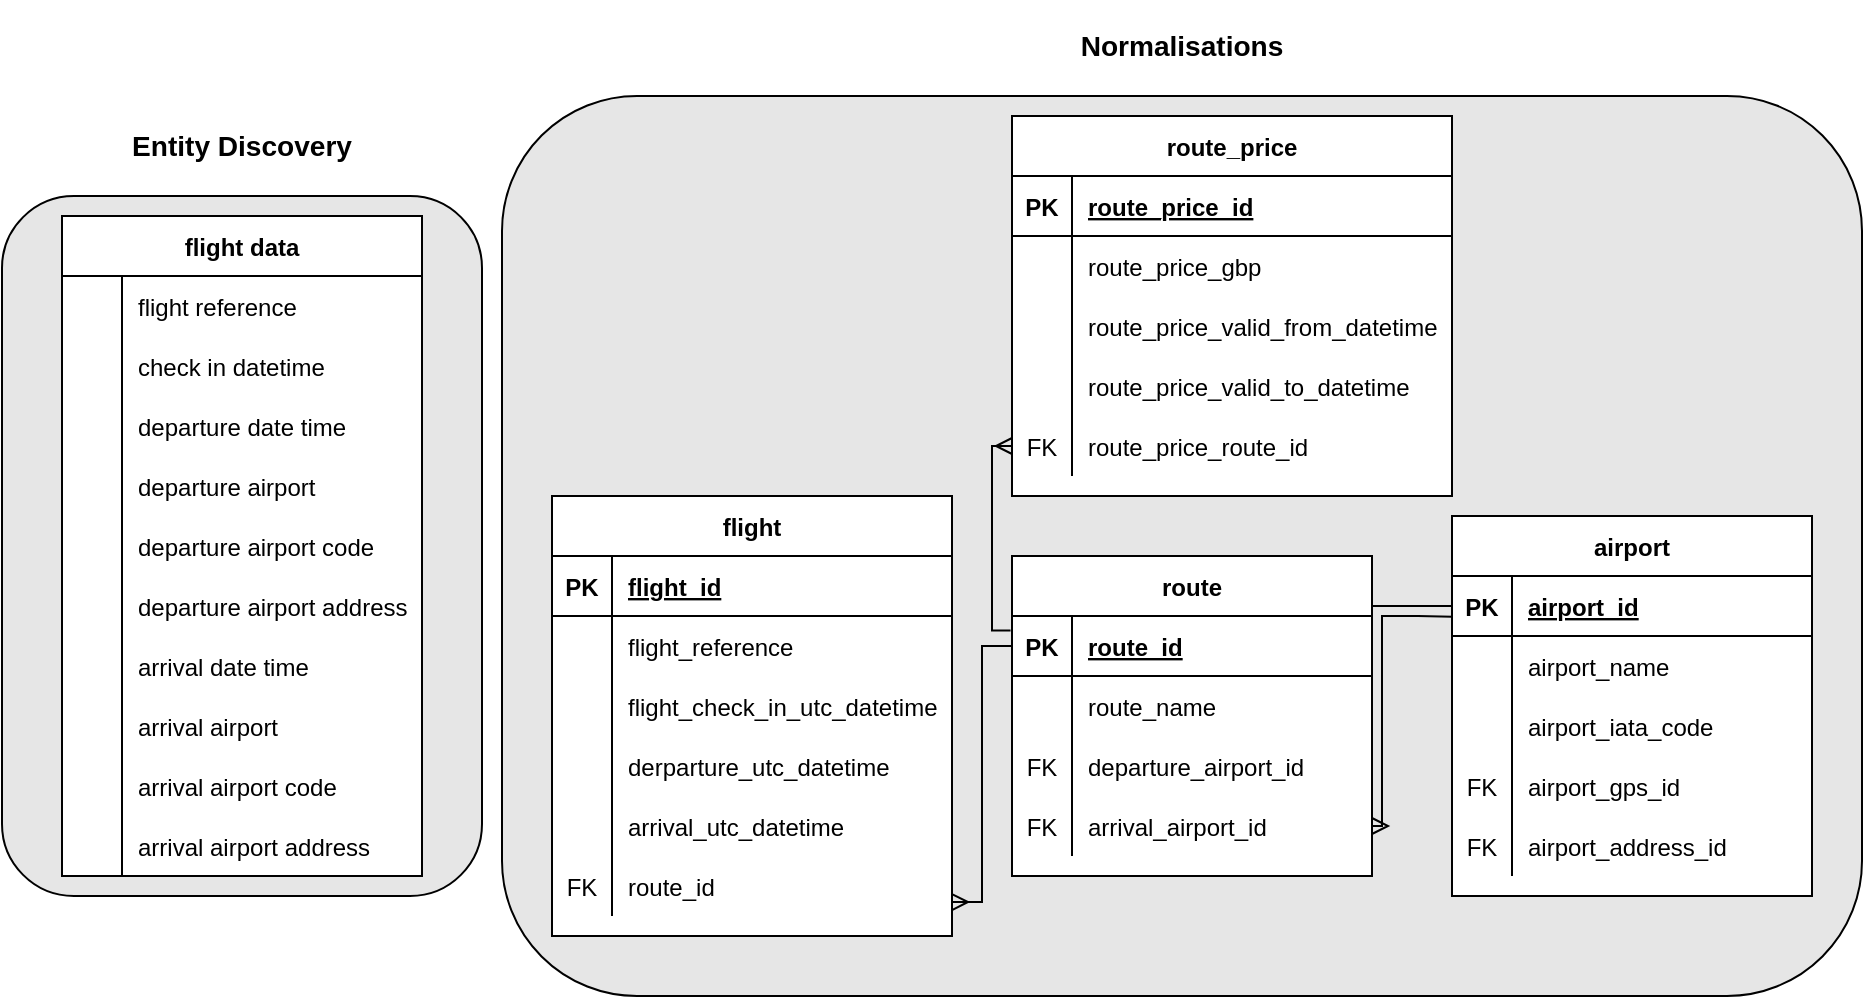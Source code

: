 <mxfile version="20.5.1" type="device"><diagram id="onrmjLiFeZxodjrumrc7" name="Page-1"><mxGraphModel dx="-435" dy="-395" grid="1" gridSize="10" guides="1" tooltips="1" connect="1" arrows="1" fold="1" page="1" pageScale="1" pageWidth="1920" pageHeight="1200" math="0" shadow="0"><root><mxCell id="0"/><mxCell id="1" parent="0"/><mxCell id="4f6ASMX9DTH3uNCFFTC4-154" value="&lt;h3&gt;Normalisations&lt;/h3&gt;" style="rounded=1;whiteSpace=wrap;html=1;labelPosition=center;verticalLabelPosition=top;align=center;verticalAlign=bottom;fillColor=#E6E6E6;" vertex="1" parent="1"><mxGeometry x="2290" y="1930" width="680" height="450" as="geometry"/></mxCell><mxCell id="4f6ASMX9DTH3uNCFFTC4-153" value="&lt;h3&gt;Entity Discovery&lt;/h3&gt;" style="rounded=1;whiteSpace=wrap;html=1;labelPosition=center;verticalLabelPosition=top;align=center;verticalAlign=bottom;labelBackgroundColor=default;fillColor=#E6E6E6;" vertex="1" parent="1"><mxGeometry x="2040" y="1980" width="240" height="350" as="geometry"/></mxCell><mxCell id="4f6ASMX9DTH3uNCFFTC4-64" value="flight data" style="shape=table;startSize=30;container=1;collapsible=1;childLayout=tableLayout;fixedRows=1;rowLines=0;fontStyle=1;align=center;resizeLast=1;swimlaneFillColor=default;" vertex="1" parent="1"><mxGeometry x="2070" y="1990" width="180" height="330" as="geometry"/></mxCell><mxCell id="4f6ASMX9DTH3uNCFFTC4-68" value="" style="shape=tableRow;horizontal=0;startSize=0;swimlaneHead=0;swimlaneBody=0;fillColor=none;collapsible=0;dropTarget=0;points=[[0,0.5],[1,0.5]];portConstraint=eastwest;top=0;left=0;right=0;bottom=0;" vertex="1" parent="4f6ASMX9DTH3uNCFFTC4-64"><mxGeometry y="30" width="180" height="30" as="geometry"/></mxCell><mxCell id="4f6ASMX9DTH3uNCFFTC4-69" value="" style="shape=partialRectangle;connectable=0;fillColor=none;top=0;left=0;bottom=0;right=0;editable=1;overflow=hidden;" vertex="1" parent="4f6ASMX9DTH3uNCFFTC4-68"><mxGeometry width="30" height="30" as="geometry"><mxRectangle width="30" height="30" as="alternateBounds"/></mxGeometry></mxCell><mxCell id="4f6ASMX9DTH3uNCFFTC4-70" value="flight reference" style="shape=partialRectangle;connectable=0;fillColor=none;top=0;left=0;bottom=0;right=0;align=left;spacingLeft=6;overflow=hidden;" vertex="1" parent="4f6ASMX9DTH3uNCFFTC4-68"><mxGeometry x="30" width="150" height="30" as="geometry"><mxRectangle width="150" height="30" as="alternateBounds"/></mxGeometry></mxCell><mxCell id="4f6ASMX9DTH3uNCFFTC4-71" value="" style="shape=tableRow;horizontal=0;startSize=0;swimlaneHead=0;swimlaneBody=0;fillColor=none;collapsible=0;dropTarget=0;points=[[0,0.5],[1,0.5]];portConstraint=eastwest;top=0;left=0;right=0;bottom=0;" vertex="1" parent="4f6ASMX9DTH3uNCFFTC4-64"><mxGeometry y="60" width="180" height="30" as="geometry"/></mxCell><mxCell id="4f6ASMX9DTH3uNCFFTC4-72" value="" style="shape=partialRectangle;connectable=0;fillColor=none;top=0;left=0;bottom=0;right=0;editable=1;overflow=hidden;" vertex="1" parent="4f6ASMX9DTH3uNCFFTC4-71"><mxGeometry width="30" height="30" as="geometry"><mxRectangle width="30" height="30" as="alternateBounds"/></mxGeometry></mxCell><mxCell id="4f6ASMX9DTH3uNCFFTC4-73" value="check in datetime" style="shape=partialRectangle;connectable=0;fillColor=none;top=0;left=0;bottom=0;right=0;align=left;spacingLeft=6;overflow=hidden;" vertex="1" parent="4f6ASMX9DTH3uNCFFTC4-71"><mxGeometry x="30" width="150" height="30" as="geometry"><mxRectangle width="150" height="30" as="alternateBounds"/></mxGeometry></mxCell><mxCell id="4f6ASMX9DTH3uNCFFTC4-74" value="" style="shape=tableRow;horizontal=0;startSize=0;swimlaneHead=0;swimlaneBody=0;fillColor=none;collapsible=0;dropTarget=0;points=[[0,0.5],[1,0.5]];portConstraint=eastwest;top=0;left=0;right=0;bottom=0;" vertex="1" parent="4f6ASMX9DTH3uNCFFTC4-64"><mxGeometry y="90" width="180" height="30" as="geometry"/></mxCell><mxCell id="4f6ASMX9DTH3uNCFFTC4-75" value="" style="shape=partialRectangle;connectable=0;fillColor=none;top=0;left=0;bottom=0;right=0;editable=1;overflow=hidden;" vertex="1" parent="4f6ASMX9DTH3uNCFFTC4-74"><mxGeometry width="30" height="30" as="geometry"><mxRectangle width="30" height="30" as="alternateBounds"/></mxGeometry></mxCell><mxCell id="4f6ASMX9DTH3uNCFFTC4-76" value="departure date time" style="shape=partialRectangle;connectable=0;fillColor=none;top=0;left=0;bottom=0;right=0;align=left;spacingLeft=6;overflow=hidden;" vertex="1" parent="4f6ASMX9DTH3uNCFFTC4-74"><mxGeometry x="30" width="150" height="30" as="geometry"><mxRectangle width="150" height="30" as="alternateBounds"/></mxGeometry></mxCell><mxCell id="4f6ASMX9DTH3uNCFFTC4-80" value="" style="shape=tableRow;horizontal=0;startSize=0;swimlaneHead=0;swimlaneBody=0;fillColor=none;collapsible=0;dropTarget=0;points=[[0,0.5],[1,0.5]];portConstraint=eastwest;top=0;left=0;right=0;bottom=0;" vertex="1" parent="4f6ASMX9DTH3uNCFFTC4-64"><mxGeometry y="120" width="180" height="30" as="geometry"/></mxCell><mxCell id="4f6ASMX9DTH3uNCFFTC4-81" value="" style="shape=partialRectangle;connectable=0;fillColor=none;top=0;left=0;bottom=0;right=0;editable=1;overflow=hidden;" vertex="1" parent="4f6ASMX9DTH3uNCFFTC4-80"><mxGeometry width="30" height="30" as="geometry"><mxRectangle width="30" height="30" as="alternateBounds"/></mxGeometry></mxCell><mxCell id="4f6ASMX9DTH3uNCFFTC4-82" value="departure airport" style="shape=partialRectangle;connectable=0;fillColor=none;top=0;left=0;bottom=0;right=0;align=left;spacingLeft=6;overflow=hidden;" vertex="1" parent="4f6ASMX9DTH3uNCFFTC4-80"><mxGeometry x="30" width="150" height="30" as="geometry"><mxRectangle width="150" height="30" as="alternateBounds"/></mxGeometry></mxCell><mxCell id="4f6ASMX9DTH3uNCFFTC4-86" value="" style="shape=tableRow;horizontal=0;startSize=0;swimlaneHead=0;swimlaneBody=0;fillColor=none;collapsible=0;dropTarget=0;points=[[0,0.5],[1,0.5]];portConstraint=eastwest;top=0;left=0;right=0;bottom=0;" vertex="1" parent="4f6ASMX9DTH3uNCFFTC4-64"><mxGeometry y="150" width="180" height="30" as="geometry"/></mxCell><mxCell id="4f6ASMX9DTH3uNCFFTC4-87" value="" style="shape=partialRectangle;connectable=0;fillColor=none;top=0;left=0;bottom=0;right=0;editable=1;overflow=hidden;" vertex="1" parent="4f6ASMX9DTH3uNCFFTC4-86"><mxGeometry width="30" height="30" as="geometry"><mxRectangle width="30" height="30" as="alternateBounds"/></mxGeometry></mxCell><mxCell id="4f6ASMX9DTH3uNCFFTC4-88" value="departure airport code" style="shape=partialRectangle;connectable=0;fillColor=none;top=0;left=0;bottom=0;right=0;align=left;spacingLeft=6;overflow=hidden;" vertex="1" parent="4f6ASMX9DTH3uNCFFTC4-86"><mxGeometry x="30" width="150" height="30" as="geometry"><mxRectangle width="150" height="30" as="alternateBounds"/></mxGeometry></mxCell><mxCell id="4f6ASMX9DTH3uNCFFTC4-92" value="" style="shape=tableRow;horizontal=0;startSize=0;swimlaneHead=0;swimlaneBody=0;fillColor=none;collapsible=0;dropTarget=0;points=[[0,0.5],[1,0.5]];portConstraint=eastwest;top=0;left=0;right=0;bottom=0;" vertex="1" parent="4f6ASMX9DTH3uNCFFTC4-64"><mxGeometry y="180" width="180" height="30" as="geometry"/></mxCell><mxCell id="4f6ASMX9DTH3uNCFFTC4-93" value="" style="shape=partialRectangle;connectable=0;fillColor=none;top=0;left=0;bottom=0;right=0;editable=1;overflow=hidden;" vertex="1" parent="4f6ASMX9DTH3uNCFFTC4-92"><mxGeometry width="30" height="30" as="geometry"><mxRectangle width="30" height="30" as="alternateBounds"/></mxGeometry></mxCell><mxCell id="4f6ASMX9DTH3uNCFFTC4-94" value="departure airport address" style="shape=partialRectangle;connectable=0;fillColor=none;top=0;left=0;bottom=0;right=0;align=left;spacingLeft=6;overflow=hidden;" vertex="1" parent="4f6ASMX9DTH3uNCFFTC4-92"><mxGeometry x="30" width="150" height="30" as="geometry"><mxRectangle width="150" height="30" as="alternateBounds"/></mxGeometry></mxCell><mxCell id="4f6ASMX9DTH3uNCFFTC4-77" value="" style="shape=tableRow;horizontal=0;startSize=0;swimlaneHead=0;swimlaneBody=0;fillColor=none;collapsible=0;dropTarget=0;points=[[0,0.5],[1,0.5]];portConstraint=eastwest;top=0;left=0;right=0;bottom=0;" vertex="1" parent="4f6ASMX9DTH3uNCFFTC4-64"><mxGeometry y="210" width="180" height="30" as="geometry"/></mxCell><mxCell id="4f6ASMX9DTH3uNCFFTC4-78" value="" style="shape=partialRectangle;connectable=0;fillColor=none;top=0;left=0;bottom=0;right=0;editable=1;overflow=hidden;" vertex="1" parent="4f6ASMX9DTH3uNCFFTC4-77"><mxGeometry width="30" height="30" as="geometry"><mxRectangle width="30" height="30" as="alternateBounds"/></mxGeometry></mxCell><mxCell id="4f6ASMX9DTH3uNCFFTC4-79" value="arrival date time" style="shape=partialRectangle;connectable=0;fillColor=none;top=0;left=0;bottom=0;right=0;align=left;spacingLeft=6;overflow=hidden;" vertex="1" parent="4f6ASMX9DTH3uNCFFTC4-77"><mxGeometry x="30" width="150" height="30" as="geometry"><mxRectangle width="150" height="30" as="alternateBounds"/></mxGeometry></mxCell><mxCell id="4f6ASMX9DTH3uNCFFTC4-83" value="" style="shape=tableRow;horizontal=0;startSize=0;swimlaneHead=0;swimlaneBody=0;fillColor=none;collapsible=0;dropTarget=0;points=[[0,0.5],[1,0.5]];portConstraint=eastwest;top=0;left=0;right=0;bottom=0;" vertex="1" parent="4f6ASMX9DTH3uNCFFTC4-64"><mxGeometry y="240" width="180" height="30" as="geometry"/></mxCell><mxCell id="4f6ASMX9DTH3uNCFFTC4-84" value="" style="shape=partialRectangle;connectable=0;fillColor=none;top=0;left=0;bottom=0;right=0;editable=1;overflow=hidden;" vertex="1" parent="4f6ASMX9DTH3uNCFFTC4-83"><mxGeometry width="30" height="30" as="geometry"><mxRectangle width="30" height="30" as="alternateBounds"/></mxGeometry></mxCell><mxCell id="4f6ASMX9DTH3uNCFFTC4-85" value="arrival airport" style="shape=partialRectangle;connectable=0;fillColor=none;top=0;left=0;bottom=0;right=0;align=left;spacingLeft=6;overflow=hidden;" vertex="1" parent="4f6ASMX9DTH3uNCFFTC4-83"><mxGeometry x="30" width="150" height="30" as="geometry"><mxRectangle width="150" height="30" as="alternateBounds"/></mxGeometry></mxCell><mxCell id="4f6ASMX9DTH3uNCFFTC4-89" value="" style="shape=tableRow;horizontal=0;startSize=0;swimlaneHead=0;swimlaneBody=0;fillColor=none;collapsible=0;dropTarget=0;points=[[0,0.5],[1,0.5]];portConstraint=eastwest;top=0;left=0;right=0;bottom=0;" vertex="1" parent="4f6ASMX9DTH3uNCFFTC4-64"><mxGeometry y="270" width="180" height="30" as="geometry"/></mxCell><mxCell id="4f6ASMX9DTH3uNCFFTC4-90" value="" style="shape=partialRectangle;connectable=0;fillColor=none;top=0;left=0;bottom=0;right=0;editable=1;overflow=hidden;" vertex="1" parent="4f6ASMX9DTH3uNCFFTC4-89"><mxGeometry width="30" height="30" as="geometry"><mxRectangle width="30" height="30" as="alternateBounds"/></mxGeometry></mxCell><mxCell id="4f6ASMX9DTH3uNCFFTC4-91" value="arrival airport code" style="shape=partialRectangle;connectable=0;fillColor=none;top=0;left=0;bottom=0;right=0;align=left;spacingLeft=6;overflow=hidden;" vertex="1" parent="4f6ASMX9DTH3uNCFFTC4-89"><mxGeometry x="30" width="150" height="30" as="geometry"><mxRectangle width="150" height="30" as="alternateBounds"/></mxGeometry></mxCell><mxCell id="4f6ASMX9DTH3uNCFFTC4-95" value="" style="shape=tableRow;horizontal=0;startSize=0;swimlaneHead=0;swimlaneBody=0;fillColor=none;collapsible=0;dropTarget=0;points=[[0,0.5],[1,0.5]];portConstraint=eastwest;top=0;left=0;right=0;bottom=0;" vertex="1" parent="4f6ASMX9DTH3uNCFFTC4-64"><mxGeometry y="300" width="180" height="30" as="geometry"/></mxCell><mxCell id="4f6ASMX9DTH3uNCFFTC4-96" value="" style="shape=partialRectangle;connectable=0;fillColor=none;top=0;left=0;bottom=0;right=0;editable=1;overflow=hidden;" vertex="1" parent="4f6ASMX9DTH3uNCFFTC4-95"><mxGeometry width="30" height="30" as="geometry"><mxRectangle width="30" height="30" as="alternateBounds"/></mxGeometry></mxCell><mxCell id="4f6ASMX9DTH3uNCFFTC4-97" value="arrival airport address" style="shape=partialRectangle;connectable=0;fillColor=none;top=0;left=0;bottom=0;right=0;align=left;spacingLeft=6;overflow=hidden;" vertex="1" parent="4f6ASMX9DTH3uNCFFTC4-95"><mxGeometry x="30" width="150" height="30" as="geometry"><mxRectangle width="150" height="30" as="alternateBounds"/></mxGeometry></mxCell><mxCell id="4f6ASMX9DTH3uNCFFTC4-98" value="" style="fontSize=12;html=1;endArrow=none;endFill=0;rounded=0;entryX=0;entryY=0.5;entryDx=0;entryDy=0;exitX=1;exitY=0.767;exitDx=0;exitDy=0;exitPerimeter=0;edgeStyle=orthogonalEdgeStyle;startArrow=ERmany;startFill=0;" edge="1" parent="1" source="4f6ASMX9DTH3uNCFFTC4-130" target="4f6ASMX9DTH3uNCFFTC4-102"><mxGeometry width="100" height="100" relative="1" as="geometry"><mxPoint x="2350" y="2350" as="sourcePoint"/><mxPoint x="2530" y="2290" as="targetPoint"/></mxGeometry></mxCell><mxCell id="4f6ASMX9DTH3uNCFFTC4-99" value="" style="fontSize=12;html=1;endArrow=none;endFill=0;rounded=0;entryX=0;entryY=0.5;entryDx=0;entryDy=0;edgeStyle=orthogonalEdgeStyle;exitX=1;exitY=0.5;exitDx=0;exitDy=0;startArrow=ERmany;startFill=0;" edge="1" parent="1" source="4f6ASMX9DTH3uNCFFTC4-108" target="4f6ASMX9DTH3uNCFFTC4-135"><mxGeometry width="100" height="100" relative="1" as="geometry"><mxPoint x="2710" y="2285" as="sourcePoint"/><mxPoint x="2831.47" y="2339.87" as="targetPoint"/><Array as="points"><mxPoint x="2720" y="2265"/><mxPoint x="2720" y="2185"/></Array></mxGeometry></mxCell><mxCell id="4f6ASMX9DTH3uNCFFTC4-100" value="" style="fontSize=12;html=1;endArrow=none;endFill=0;rounded=0;entryX=0.002;entryY=0.681;entryDx=0;entryDy=0;entryPerimeter=0;edgeStyle=orthogonalEdgeStyle;exitX=1;exitY=0.5;exitDx=0;exitDy=0;startArrow=ERmany;startFill=0;" edge="1" parent="1" source="4f6ASMX9DTH3uNCFFTC4-111" target="4f6ASMX9DTH3uNCFFTC4-135"><mxGeometry width="100" height="100" relative="1" as="geometry"><mxPoint x="2790" y="2370" as="sourcePoint"/><mxPoint x="2832.745" y="2349.56" as="targetPoint"/><Array as="points"><mxPoint x="2730" y="2295"/><mxPoint x="2730" y="2190"/><mxPoint x="2748" y="2190"/></Array></mxGeometry></mxCell><mxCell id="4f6ASMX9DTH3uNCFFTC4-101" value="route" style="shape=table;startSize=30;container=1;collapsible=1;childLayout=tableLayout;fixedRows=1;rowLines=0;fontStyle=1;align=center;resizeLast=1;fillColor=#FFFFFF;swimlaneFillColor=default;" vertex="1" parent="1"><mxGeometry x="2545" y="2160" width="180" height="160" as="geometry"/></mxCell><mxCell id="4f6ASMX9DTH3uNCFFTC4-102" value="" style="shape=tableRow;horizontal=0;startSize=0;swimlaneHead=0;swimlaneBody=0;fillColor=none;collapsible=0;dropTarget=0;points=[[0,0.5],[1,0.5]];portConstraint=eastwest;top=0;left=0;right=0;bottom=1;" vertex="1" parent="4f6ASMX9DTH3uNCFFTC4-101"><mxGeometry y="30" width="180" height="30" as="geometry"/></mxCell><mxCell id="4f6ASMX9DTH3uNCFFTC4-103" value="PK" style="shape=partialRectangle;connectable=0;fillColor=none;top=0;left=0;bottom=0;right=0;fontStyle=1;overflow=hidden;" vertex="1" parent="4f6ASMX9DTH3uNCFFTC4-102"><mxGeometry width="30" height="30" as="geometry"><mxRectangle width="30" height="30" as="alternateBounds"/></mxGeometry></mxCell><mxCell id="4f6ASMX9DTH3uNCFFTC4-104" value="route_id" style="shape=partialRectangle;connectable=0;fillColor=none;top=0;left=0;bottom=0;right=0;align=left;spacingLeft=6;fontStyle=5;overflow=hidden;" vertex="1" parent="4f6ASMX9DTH3uNCFFTC4-102"><mxGeometry x="30" width="150" height="30" as="geometry"><mxRectangle width="150" height="30" as="alternateBounds"/></mxGeometry></mxCell><mxCell id="4f6ASMX9DTH3uNCFFTC4-105" value="" style="shape=tableRow;horizontal=0;startSize=0;swimlaneHead=0;swimlaneBody=0;fillColor=none;collapsible=0;dropTarget=0;points=[[0,0.5],[1,0.5]];portConstraint=eastwest;top=0;left=0;right=0;bottom=0;" vertex="1" parent="4f6ASMX9DTH3uNCFFTC4-101"><mxGeometry y="60" width="180" height="30" as="geometry"/></mxCell><mxCell id="4f6ASMX9DTH3uNCFFTC4-106" value="" style="shape=partialRectangle;connectable=0;fillColor=none;top=0;left=0;bottom=0;right=0;editable=1;overflow=hidden;" vertex="1" parent="4f6ASMX9DTH3uNCFFTC4-105"><mxGeometry width="30" height="30" as="geometry"><mxRectangle width="30" height="30" as="alternateBounds"/></mxGeometry></mxCell><mxCell id="4f6ASMX9DTH3uNCFFTC4-107" value="route_name" style="shape=partialRectangle;connectable=0;fillColor=none;top=0;left=0;bottom=0;right=0;align=left;spacingLeft=6;overflow=hidden;" vertex="1" parent="4f6ASMX9DTH3uNCFFTC4-105"><mxGeometry x="30" width="150" height="30" as="geometry"><mxRectangle width="150" height="30" as="alternateBounds"/></mxGeometry></mxCell><mxCell id="4f6ASMX9DTH3uNCFFTC4-108" value="" style="shape=tableRow;horizontal=0;startSize=0;swimlaneHead=0;swimlaneBody=0;fillColor=none;collapsible=0;dropTarget=0;points=[[0,0.5],[1,0.5]];portConstraint=eastwest;top=0;left=0;right=0;bottom=0;" vertex="1" parent="4f6ASMX9DTH3uNCFFTC4-101"><mxGeometry y="90" width="180" height="30" as="geometry"/></mxCell><mxCell id="4f6ASMX9DTH3uNCFFTC4-109" value="FK" style="shape=partialRectangle;connectable=0;fillColor=none;top=0;left=0;bottom=0;right=0;editable=1;overflow=hidden;" vertex="1" parent="4f6ASMX9DTH3uNCFFTC4-108"><mxGeometry width="30" height="30" as="geometry"><mxRectangle width="30" height="30" as="alternateBounds"/></mxGeometry></mxCell><mxCell id="4f6ASMX9DTH3uNCFFTC4-110" value="departure_airport_id" style="shape=partialRectangle;connectable=0;fillColor=none;top=0;left=0;bottom=0;right=0;align=left;spacingLeft=6;overflow=hidden;" vertex="1" parent="4f6ASMX9DTH3uNCFFTC4-108"><mxGeometry x="30" width="150" height="30" as="geometry"><mxRectangle width="150" height="30" as="alternateBounds"/></mxGeometry></mxCell><mxCell id="4f6ASMX9DTH3uNCFFTC4-111" value="" style="shape=tableRow;horizontal=0;startSize=0;swimlaneHead=0;swimlaneBody=0;fillColor=none;collapsible=0;dropTarget=0;points=[[0,0.5],[1,0.5]];portConstraint=eastwest;top=0;left=0;right=0;bottom=0;" vertex="1" parent="4f6ASMX9DTH3uNCFFTC4-101"><mxGeometry y="120" width="180" height="30" as="geometry"/></mxCell><mxCell id="4f6ASMX9DTH3uNCFFTC4-112" value="FK" style="shape=partialRectangle;connectable=0;fillColor=none;top=0;left=0;bottom=0;right=0;editable=1;overflow=hidden;" vertex="1" parent="4f6ASMX9DTH3uNCFFTC4-111"><mxGeometry width="30" height="30" as="geometry"><mxRectangle width="30" height="30" as="alternateBounds"/></mxGeometry></mxCell><mxCell id="4f6ASMX9DTH3uNCFFTC4-113" value="arrival_airport_id" style="shape=partialRectangle;connectable=0;fillColor=none;top=0;left=0;bottom=0;right=0;align=left;spacingLeft=6;overflow=hidden;" vertex="1" parent="4f6ASMX9DTH3uNCFFTC4-111"><mxGeometry x="30" width="150" height="30" as="geometry"><mxRectangle width="150" height="30" as="alternateBounds"/></mxGeometry></mxCell><mxCell id="4f6ASMX9DTH3uNCFFTC4-114" value="flight" style="shape=table;startSize=30;container=1;collapsible=1;childLayout=tableLayout;fixedRows=1;rowLines=0;fontStyle=1;align=center;resizeLast=1;fillColor=#FFFFFF;swimlaneFillColor=default;" vertex="1" parent="1"><mxGeometry x="2315" y="2130" width="200" height="220" as="geometry"/></mxCell><mxCell id="4f6ASMX9DTH3uNCFFTC4-115" value="" style="shape=tableRow;horizontal=0;startSize=0;swimlaneHead=0;swimlaneBody=0;fillColor=none;collapsible=0;dropTarget=0;points=[[0,0.5],[1,0.5]];portConstraint=eastwest;top=0;left=0;right=0;bottom=1;" vertex="1" parent="4f6ASMX9DTH3uNCFFTC4-114"><mxGeometry y="30" width="200" height="30" as="geometry"/></mxCell><mxCell id="4f6ASMX9DTH3uNCFFTC4-116" value="PK" style="shape=partialRectangle;connectable=0;fillColor=none;top=0;left=0;bottom=0;right=0;fontStyle=1;overflow=hidden;" vertex="1" parent="4f6ASMX9DTH3uNCFFTC4-115"><mxGeometry width="30" height="30" as="geometry"><mxRectangle width="30" height="30" as="alternateBounds"/></mxGeometry></mxCell><mxCell id="4f6ASMX9DTH3uNCFFTC4-117" value="flight_id" style="shape=partialRectangle;connectable=0;fillColor=none;top=0;left=0;bottom=0;right=0;align=left;spacingLeft=6;fontStyle=5;overflow=hidden;" vertex="1" parent="4f6ASMX9DTH3uNCFFTC4-115"><mxGeometry x="30" width="170" height="30" as="geometry"><mxRectangle width="170" height="30" as="alternateBounds"/></mxGeometry></mxCell><mxCell id="4f6ASMX9DTH3uNCFFTC4-118" value="" style="shape=tableRow;horizontal=0;startSize=0;swimlaneHead=0;swimlaneBody=0;fillColor=none;collapsible=0;dropTarget=0;points=[[0,0.5],[1,0.5]];portConstraint=eastwest;top=0;left=0;right=0;bottom=0;" vertex="1" parent="4f6ASMX9DTH3uNCFFTC4-114"><mxGeometry y="60" width="200" height="30" as="geometry"/></mxCell><mxCell id="4f6ASMX9DTH3uNCFFTC4-119" value="" style="shape=partialRectangle;connectable=0;fillColor=none;top=0;left=0;bottom=0;right=0;editable=1;overflow=hidden;" vertex="1" parent="4f6ASMX9DTH3uNCFFTC4-118"><mxGeometry width="30" height="30" as="geometry"><mxRectangle width="30" height="30" as="alternateBounds"/></mxGeometry></mxCell><mxCell id="4f6ASMX9DTH3uNCFFTC4-120" value="flight_reference" style="shape=partialRectangle;connectable=0;fillColor=none;top=0;left=0;bottom=0;right=0;align=left;spacingLeft=6;overflow=hidden;" vertex="1" parent="4f6ASMX9DTH3uNCFFTC4-118"><mxGeometry x="30" width="170" height="30" as="geometry"><mxRectangle width="170" height="30" as="alternateBounds"/></mxGeometry></mxCell><mxCell id="4f6ASMX9DTH3uNCFFTC4-121" value="" style="shape=tableRow;horizontal=0;startSize=0;swimlaneHead=0;swimlaneBody=0;fillColor=none;collapsible=0;dropTarget=0;points=[[0,0.5],[1,0.5]];portConstraint=eastwest;top=0;left=0;right=0;bottom=0;" vertex="1" parent="4f6ASMX9DTH3uNCFFTC4-114"><mxGeometry y="90" width="200" height="30" as="geometry"/></mxCell><mxCell id="4f6ASMX9DTH3uNCFFTC4-122" value="" style="shape=partialRectangle;connectable=0;fillColor=none;top=0;left=0;bottom=0;right=0;editable=1;overflow=hidden;" vertex="1" parent="4f6ASMX9DTH3uNCFFTC4-121"><mxGeometry width="30" height="30" as="geometry"><mxRectangle width="30" height="30" as="alternateBounds"/></mxGeometry></mxCell><mxCell id="4f6ASMX9DTH3uNCFFTC4-123" value="flight_check_in_utc_datetime" style="shape=partialRectangle;connectable=0;fillColor=none;top=0;left=0;bottom=0;right=0;align=left;spacingLeft=6;overflow=hidden;" vertex="1" parent="4f6ASMX9DTH3uNCFFTC4-121"><mxGeometry x="30" width="170" height="30" as="geometry"><mxRectangle width="170" height="30" as="alternateBounds"/></mxGeometry></mxCell><mxCell id="4f6ASMX9DTH3uNCFFTC4-124" value="" style="shape=tableRow;horizontal=0;startSize=0;swimlaneHead=0;swimlaneBody=0;fillColor=none;collapsible=0;dropTarget=0;points=[[0,0.5],[1,0.5]];portConstraint=eastwest;top=0;left=0;right=0;bottom=0;" vertex="1" parent="4f6ASMX9DTH3uNCFFTC4-114"><mxGeometry y="120" width="200" height="30" as="geometry"/></mxCell><mxCell id="4f6ASMX9DTH3uNCFFTC4-125" value="" style="shape=partialRectangle;connectable=0;fillColor=none;top=0;left=0;bottom=0;right=0;editable=1;overflow=hidden;" vertex="1" parent="4f6ASMX9DTH3uNCFFTC4-124"><mxGeometry width="30" height="30" as="geometry"><mxRectangle width="30" height="30" as="alternateBounds"/></mxGeometry></mxCell><mxCell id="4f6ASMX9DTH3uNCFFTC4-126" value="derparture_utc_datetime" style="shape=partialRectangle;connectable=0;fillColor=none;top=0;left=0;bottom=0;right=0;align=left;spacingLeft=6;overflow=hidden;" vertex="1" parent="4f6ASMX9DTH3uNCFFTC4-124"><mxGeometry x="30" width="170" height="30" as="geometry"><mxRectangle width="170" height="30" as="alternateBounds"/></mxGeometry></mxCell><mxCell id="4f6ASMX9DTH3uNCFFTC4-127" value="" style="shape=tableRow;horizontal=0;startSize=0;swimlaneHead=0;swimlaneBody=0;fillColor=none;collapsible=0;dropTarget=0;points=[[0,0.5],[1,0.5]];portConstraint=eastwest;top=0;left=0;right=0;bottom=0;" vertex="1" parent="4f6ASMX9DTH3uNCFFTC4-114"><mxGeometry y="150" width="200" height="30" as="geometry"/></mxCell><mxCell id="4f6ASMX9DTH3uNCFFTC4-128" value="" style="shape=partialRectangle;connectable=0;fillColor=none;top=0;left=0;bottom=0;right=0;editable=1;overflow=hidden;" vertex="1" parent="4f6ASMX9DTH3uNCFFTC4-127"><mxGeometry width="30" height="30" as="geometry"><mxRectangle width="30" height="30" as="alternateBounds"/></mxGeometry></mxCell><mxCell id="4f6ASMX9DTH3uNCFFTC4-129" value="arrival_utc_datetime" style="shape=partialRectangle;connectable=0;fillColor=none;top=0;left=0;bottom=0;right=0;align=left;spacingLeft=6;overflow=hidden;" vertex="1" parent="4f6ASMX9DTH3uNCFFTC4-127"><mxGeometry x="30" width="170" height="30" as="geometry"><mxRectangle width="170" height="30" as="alternateBounds"/></mxGeometry></mxCell><mxCell id="4f6ASMX9DTH3uNCFFTC4-130" value="" style="shape=tableRow;horizontal=0;startSize=0;swimlaneHead=0;swimlaneBody=0;fillColor=none;collapsible=0;dropTarget=0;points=[[0,0.5],[1,0.5]];portConstraint=eastwest;top=0;left=0;right=0;bottom=0;" vertex="1" parent="4f6ASMX9DTH3uNCFFTC4-114"><mxGeometry y="180" width="200" height="30" as="geometry"/></mxCell><mxCell id="4f6ASMX9DTH3uNCFFTC4-131" value="FK" style="shape=partialRectangle;connectable=0;fillColor=none;top=0;left=0;bottom=0;right=0;editable=1;overflow=hidden;" vertex="1" parent="4f6ASMX9DTH3uNCFFTC4-130"><mxGeometry width="30" height="30" as="geometry"><mxRectangle width="30" height="30" as="alternateBounds"/></mxGeometry></mxCell><mxCell id="4f6ASMX9DTH3uNCFFTC4-132" value="route_id" style="shape=partialRectangle;connectable=0;fillColor=none;top=0;left=0;bottom=0;right=0;align=left;spacingLeft=6;overflow=hidden;" vertex="1" parent="4f6ASMX9DTH3uNCFFTC4-130"><mxGeometry x="30" width="170" height="30" as="geometry"><mxRectangle width="170" height="30" as="alternateBounds"/></mxGeometry></mxCell><mxCell id="4f6ASMX9DTH3uNCFFTC4-134" value="airport" style="shape=table;startSize=30;container=1;collapsible=1;childLayout=tableLayout;fixedRows=1;rowLines=0;fontStyle=1;align=center;resizeLast=1;fillColor=#FFFFFF;swimlaneFillColor=default;" vertex="1" parent="1"><mxGeometry x="2765" y="2140" width="180" height="190" as="geometry"/></mxCell><mxCell id="4f6ASMX9DTH3uNCFFTC4-135" value="" style="shape=tableRow;horizontal=0;startSize=0;swimlaneHead=0;swimlaneBody=0;fillColor=none;collapsible=0;dropTarget=0;points=[[0,0.5],[1,0.5]];portConstraint=eastwest;top=0;left=0;right=0;bottom=1;" vertex="1" parent="4f6ASMX9DTH3uNCFFTC4-134"><mxGeometry y="30" width="180" height="30" as="geometry"/></mxCell><mxCell id="4f6ASMX9DTH3uNCFFTC4-136" value="PK" style="shape=partialRectangle;connectable=0;fillColor=none;top=0;left=0;bottom=0;right=0;fontStyle=1;overflow=hidden;" vertex="1" parent="4f6ASMX9DTH3uNCFFTC4-135"><mxGeometry width="30" height="30" as="geometry"><mxRectangle width="30" height="30" as="alternateBounds"/></mxGeometry></mxCell><mxCell id="4f6ASMX9DTH3uNCFFTC4-137" value="airport_id" style="shape=partialRectangle;connectable=0;fillColor=none;top=0;left=0;bottom=0;right=0;align=left;spacingLeft=6;fontStyle=5;overflow=hidden;" vertex="1" parent="4f6ASMX9DTH3uNCFFTC4-135"><mxGeometry x="30" width="150" height="30" as="geometry"><mxRectangle width="150" height="30" as="alternateBounds"/></mxGeometry></mxCell><mxCell id="4f6ASMX9DTH3uNCFFTC4-138" value="" style="shape=tableRow;horizontal=0;startSize=0;swimlaneHead=0;swimlaneBody=0;fillColor=none;collapsible=0;dropTarget=0;points=[[0,0.5],[1,0.5]];portConstraint=eastwest;top=0;left=0;right=0;bottom=0;" vertex="1" parent="4f6ASMX9DTH3uNCFFTC4-134"><mxGeometry y="60" width="180" height="30" as="geometry"/></mxCell><mxCell id="4f6ASMX9DTH3uNCFFTC4-139" value="" style="shape=partialRectangle;connectable=0;fillColor=none;top=0;left=0;bottom=0;right=0;editable=1;overflow=hidden;" vertex="1" parent="4f6ASMX9DTH3uNCFFTC4-138"><mxGeometry width="30" height="30" as="geometry"><mxRectangle width="30" height="30" as="alternateBounds"/></mxGeometry></mxCell><mxCell id="4f6ASMX9DTH3uNCFFTC4-140" value="airport_name" style="shape=partialRectangle;connectable=0;fillColor=none;top=0;left=0;bottom=0;right=0;align=left;spacingLeft=6;overflow=hidden;" vertex="1" parent="4f6ASMX9DTH3uNCFFTC4-138"><mxGeometry x="30" width="150" height="30" as="geometry"><mxRectangle width="150" height="30" as="alternateBounds"/></mxGeometry></mxCell><mxCell id="4f6ASMX9DTH3uNCFFTC4-141" value="" style="shape=tableRow;horizontal=0;startSize=0;swimlaneHead=0;swimlaneBody=0;fillColor=none;collapsible=0;dropTarget=0;points=[[0,0.5],[1,0.5]];portConstraint=eastwest;top=0;left=0;right=0;bottom=0;" vertex="1" parent="4f6ASMX9DTH3uNCFFTC4-134"><mxGeometry y="90" width="180" height="30" as="geometry"/></mxCell><mxCell id="4f6ASMX9DTH3uNCFFTC4-142" value="" style="shape=partialRectangle;connectable=0;fillColor=none;top=0;left=0;bottom=0;right=0;editable=1;overflow=hidden;" vertex="1" parent="4f6ASMX9DTH3uNCFFTC4-141"><mxGeometry width="30" height="30" as="geometry"><mxRectangle width="30" height="30" as="alternateBounds"/></mxGeometry></mxCell><mxCell id="4f6ASMX9DTH3uNCFFTC4-143" value="airport_iata_code" style="shape=partialRectangle;connectable=0;fillColor=none;top=0;left=0;bottom=0;right=0;align=left;spacingLeft=6;overflow=hidden;" vertex="1" parent="4f6ASMX9DTH3uNCFFTC4-141"><mxGeometry x="30" width="150" height="30" as="geometry"><mxRectangle width="150" height="30" as="alternateBounds"/></mxGeometry></mxCell><mxCell id="4f6ASMX9DTH3uNCFFTC4-144" value="" style="shape=tableRow;horizontal=0;startSize=0;swimlaneHead=0;swimlaneBody=0;fillColor=none;collapsible=0;dropTarget=0;points=[[0,0.5],[1,0.5]];portConstraint=eastwest;top=0;left=0;right=0;bottom=0;" vertex="1" parent="4f6ASMX9DTH3uNCFFTC4-134"><mxGeometry y="120" width="180" height="30" as="geometry"/></mxCell><mxCell id="4f6ASMX9DTH3uNCFFTC4-145" value="FK" style="shape=partialRectangle;connectable=0;fillColor=none;top=0;left=0;bottom=0;right=0;editable=1;overflow=hidden;" vertex="1" parent="4f6ASMX9DTH3uNCFFTC4-144"><mxGeometry width="30" height="30" as="geometry"><mxRectangle width="30" height="30" as="alternateBounds"/></mxGeometry></mxCell><mxCell id="4f6ASMX9DTH3uNCFFTC4-146" value="airport_gps_id" style="shape=partialRectangle;connectable=0;fillColor=none;top=0;left=0;bottom=0;right=0;align=left;spacingLeft=6;overflow=hidden;" vertex="1" parent="4f6ASMX9DTH3uNCFFTC4-144"><mxGeometry x="30" width="150" height="30" as="geometry"><mxRectangle width="150" height="30" as="alternateBounds"/></mxGeometry></mxCell><mxCell id="4f6ASMX9DTH3uNCFFTC4-147" value="" style="shape=tableRow;horizontal=0;startSize=0;swimlaneHead=0;swimlaneBody=0;fillColor=none;collapsible=0;dropTarget=0;points=[[0,0.5],[1,0.5]];portConstraint=eastwest;top=0;left=0;right=0;bottom=0;" vertex="1" parent="4f6ASMX9DTH3uNCFFTC4-134"><mxGeometry y="150" width="180" height="30" as="geometry"/></mxCell><mxCell id="4f6ASMX9DTH3uNCFFTC4-148" value="FK" style="shape=partialRectangle;connectable=0;fillColor=none;top=0;left=0;bottom=0;right=0;editable=1;overflow=hidden;" vertex="1" parent="4f6ASMX9DTH3uNCFFTC4-147"><mxGeometry width="30" height="30" as="geometry"><mxRectangle width="30" height="30" as="alternateBounds"/></mxGeometry></mxCell><mxCell id="4f6ASMX9DTH3uNCFFTC4-149" value="airport_address_id" style="shape=partialRectangle;connectable=0;fillColor=none;top=0;left=0;bottom=0;right=0;align=left;spacingLeft=6;overflow=hidden;" vertex="1" parent="4f6ASMX9DTH3uNCFFTC4-147"><mxGeometry x="30" width="150" height="30" as="geometry"><mxRectangle width="150" height="30" as="alternateBounds"/></mxGeometry></mxCell><mxCell id="4f6ASMX9DTH3uNCFFTC4-157" value="route_price" style="shape=table;startSize=30;container=1;collapsible=1;childLayout=tableLayout;fixedRows=1;rowLines=0;fontStyle=1;align=center;resizeLast=1;fillColor=#FFFFFF;swimlaneFillColor=default;" vertex="1" parent="1"><mxGeometry x="2545" y="1940" width="220" height="190" as="geometry"/></mxCell><mxCell id="4f6ASMX9DTH3uNCFFTC4-158" value="" style="shape=tableRow;horizontal=0;startSize=0;swimlaneHead=0;swimlaneBody=0;fillColor=none;collapsible=0;dropTarget=0;points=[[0,0.5],[1,0.5]];portConstraint=eastwest;top=0;left=0;right=0;bottom=1;" vertex="1" parent="4f6ASMX9DTH3uNCFFTC4-157"><mxGeometry y="30" width="220" height="30" as="geometry"/></mxCell><mxCell id="4f6ASMX9DTH3uNCFFTC4-159" value="PK" style="shape=partialRectangle;connectable=0;fillColor=none;top=0;left=0;bottom=0;right=0;fontStyle=1;overflow=hidden;" vertex="1" parent="4f6ASMX9DTH3uNCFFTC4-158"><mxGeometry width="30" height="30" as="geometry"><mxRectangle width="30" height="30" as="alternateBounds"/></mxGeometry></mxCell><mxCell id="4f6ASMX9DTH3uNCFFTC4-160" value="route_price_id" style="shape=partialRectangle;connectable=0;fillColor=none;top=0;left=0;bottom=0;right=0;align=left;spacingLeft=6;fontStyle=5;overflow=hidden;" vertex="1" parent="4f6ASMX9DTH3uNCFFTC4-158"><mxGeometry x="30" width="190" height="30" as="geometry"><mxRectangle width="190" height="30" as="alternateBounds"/></mxGeometry></mxCell><mxCell id="4f6ASMX9DTH3uNCFFTC4-161" value="" style="shape=tableRow;horizontal=0;startSize=0;swimlaneHead=0;swimlaneBody=0;fillColor=none;collapsible=0;dropTarget=0;points=[[0,0.5],[1,0.5]];portConstraint=eastwest;top=0;left=0;right=0;bottom=0;" vertex="1" parent="4f6ASMX9DTH3uNCFFTC4-157"><mxGeometry y="60" width="220" height="30" as="geometry"/></mxCell><mxCell id="4f6ASMX9DTH3uNCFFTC4-162" value="" style="shape=partialRectangle;connectable=0;fillColor=none;top=0;left=0;bottom=0;right=0;editable=1;overflow=hidden;" vertex="1" parent="4f6ASMX9DTH3uNCFFTC4-161"><mxGeometry width="30" height="30" as="geometry"><mxRectangle width="30" height="30" as="alternateBounds"/></mxGeometry></mxCell><mxCell id="4f6ASMX9DTH3uNCFFTC4-163" value="route_price_gbp" style="shape=partialRectangle;connectable=0;fillColor=none;top=0;left=0;bottom=0;right=0;align=left;spacingLeft=6;overflow=hidden;" vertex="1" parent="4f6ASMX9DTH3uNCFFTC4-161"><mxGeometry x="30" width="190" height="30" as="geometry"><mxRectangle width="190" height="30" as="alternateBounds"/></mxGeometry></mxCell><mxCell id="4f6ASMX9DTH3uNCFFTC4-164" value="" style="shape=tableRow;horizontal=0;startSize=0;swimlaneHead=0;swimlaneBody=0;fillColor=none;collapsible=0;dropTarget=0;points=[[0,0.5],[1,0.5]];portConstraint=eastwest;top=0;left=0;right=0;bottom=0;" vertex="1" parent="4f6ASMX9DTH3uNCFFTC4-157"><mxGeometry y="90" width="220" height="30" as="geometry"/></mxCell><mxCell id="4f6ASMX9DTH3uNCFFTC4-165" value="" style="shape=partialRectangle;connectable=0;fillColor=none;top=0;left=0;bottom=0;right=0;editable=1;overflow=hidden;" vertex="1" parent="4f6ASMX9DTH3uNCFFTC4-164"><mxGeometry width="30" height="30" as="geometry"><mxRectangle width="30" height="30" as="alternateBounds"/></mxGeometry></mxCell><mxCell id="4f6ASMX9DTH3uNCFFTC4-166" value="route_price_valid_from_datetime" style="shape=partialRectangle;connectable=0;fillColor=none;top=0;left=0;bottom=0;right=0;align=left;spacingLeft=6;overflow=hidden;" vertex="1" parent="4f6ASMX9DTH3uNCFFTC4-164"><mxGeometry x="30" width="190" height="30" as="geometry"><mxRectangle width="190" height="30" as="alternateBounds"/></mxGeometry></mxCell><mxCell id="4f6ASMX9DTH3uNCFFTC4-167" value="" style="shape=tableRow;horizontal=0;startSize=0;swimlaneHead=0;swimlaneBody=0;fillColor=none;collapsible=0;dropTarget=0;points=[[0,0.5],[1,0.5]];portConstraint=eastwest;top=0;left=0;right=0;bottom=0;" vertex="1" parent="4f6ASMX9DTH3uNCFFTC4-157"><mxGeometry y="120" width="220" height="30" as="geometry"/></mxCell><mxCell id="4f6ASMX9DTH3uNCFFTC4-168" value="" style="shape=partialRectangle;connectable=0;fillColor=none;top=0;left=0;bottom=0;right=0;editable=1;overflow=hidden;" vertex="1" parent="4f6ASMX9DTH3uNCFFTC4-167"><mxGeometry width="30" height="30" as="geometry"><mxRectangle width="30" height="30" as="alternateBounds"/></mxGeometry></mxCell><mxCell id="4f6ASMX9DTH3uNCFFTC4-169" value="route_price_valid_to_datetime" style="shape=partialRectangle;connectable=0;fillColor=none;top=0;left=0;bottom=0;right=0;align=left;spacingLeft=6;overflow=hidden;" vertex="1" parent="4f6ASMX9DTH3uNCFFTC4-167"><mxGeometry x="30" width="190" height="30" as="geometry"><mxRectangle width="190" height="30" as="alternateBounds"/></mxGeometry></mxCell><mxCell id="4f6ASMX9DTH3uNCFFTC4-170" value="" style="shape=tableRow;horizontal=0;startSize=0;swimlaneHead=0;swimlaneBody=0;fillColor=none;collapsible=0;dropTarget=0;points=[[0,0.5],[1,0.5]];portConstraint=eastwest;top=0;left=0;right=0;bottom=0;" vertex="1" parent="4f6ASMX9DTH3uNCFFTC4-157"><mxGeometry y="150" width="220" height="30" as="geometry"/></mxCell><mxCell id="4f6ASMX9DTH3uNCFFTC4-171" value="FK" style="shape=partialRectangle;connectable=0;fillColor=none;top=0;left=0;bottom=0;right=0;editable=1;overflow=hidden;" vertex="1" parent="4f6ASMX9DTH3uNCFFTC4-170"><mxGeometry width="30" height="30" as="geometry"><mxRectangle width="30" height="30" as="alternateBounds"/></mxGeometry></mxCell><mxCell id="4f6ASMX9DTH3uNCFFTC4-172" value="route_price_route_id" style="shape=partialRectangle;connectable=0;fillColor=none;top=0;left=0;bottom=0;right=0;align=left;spacingLeft=6;overflow=hidden;" vertex="1" parent="4f6ASMX9DTH3uNCFFTC4-170"><mxGeometry x="30" width="190" height="30" as="geometry"><mxRectangle width="190" height="30" as="alternateBounds"/></mxGeometry></mxCell><mxCell id="4f6ASMX9DTH3uNCFFTC4-197" value="" style="fontSize=12;html=1;endArrow=none;endFill=0;rounded=0;entryX=-0.004;entryY=0.243;entryDx=0;entryDy=0;exitX=0;exitY=0.5;exitDx=0;exitDy=0;edgeStyle=orthogonalEdgeStyle;startArrow=ERmany;startFill=0;entryPerimeter=0;" edge="1" parent="1" source="4f6ASMX9DTH3uNCFFTC4-170" target="4f6ASMX9DTH3uNCFFTC4-102"><mxGeometry width="100" height="100" relative="1" as="geometry"><mxPoint x="2420" y="2088.01" as="sourcePoint"/><mxPoint x="2450" y="1960" as="targetPoint"/></mxGeometry></mxCell></root></mxGraphModel></diagram></mxfile>
